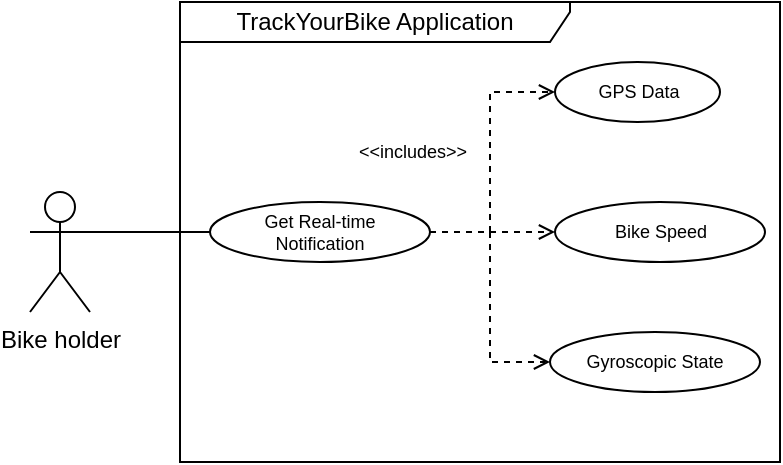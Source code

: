 <mxfile version="15.4.0" type="device"><diagram id="r8Grfr7jQkBwMPgQjrcC" name="Page-1"><mxGraphModel dx="514" dy="384" grid="1" gridSize="10" guides="1" tooltips="1" connect="1" arrows="1" fold="1" page="1" pageScale="1" pageWidth="1169" pageHeight="827" math="0" shadow="0"><root><mxCell id="0"/><mxCell id="1" parent="0"/><mxCell id="HV0v0A446_wF8BR24bNS-2" value="TrackYourBike Application" style="shape=umlFrame;whiteSpace=wrap;html=1;width=195;height=20;" vertex="1" parent="1"><mxGeometry x="285" y="145" width="300" height="230" as="geometry"/></mxCell><mxCell id="HV0v0A446_wF8BR24bNS-6" style="edgeStyle=orthogonalEdgeStyle;rounded=0;orthogonalLoop=1;jettySize=auto;html=1;exitX=1;exitY=0.333;exitDx=0;exitDy=0;exitPerimeter=0;entryX=0;entryY=0.5;entryDx=0;entryDy=0;fontSize=9;endArrow=none;endFill=0;" edge="1" parent="1" source="HV0v0A446_wF8BR24bNS-1" target="HV0v0A446_wF8BR24bNS-5"><mxGeometry relative="1" as="geometry"/></mxCell><mxCell id="HV0v0A446_wF8BR24bNS-1" value="Bike holder" style="shape=umlActor;verticalLabelPosition=bottom;verticalAlign=top;html=1;" vertex="1" parent="1"><mxGeometry x="210" y="240" width="30" height="60" as="geometry"/></mxCell><mxCell id="HV0v0A446_wF8BR24bNS-3" value="GPS Data" style="ellipse;whiteSpace=wrap;html=1;fontSize=9;" vertex="1" parent="1"><mxGeometry x="472.5" y="175" width="82.5" height="30" as="geometry"/></mxCell><mxCell id="HV0v0A446_wF8BR24bNS-4" value="Bike Speed" style="ellipse;whiteSpace=wrap;html=1;fontSize=9;" vertex="1" parent="1"><mxGeometry x="472.5" y="245" width="105" height="30" as="geometry"/></mxCell><mxCell id="HV0v0A446_wF8BR24bNS-9" style="edgeStyle=orthogonalEdgeStyle;rounded=0;orthogonalLoop=1;jettySize=auto;html=1;exitX=1;exitY=0.5;exitDx=0;exitDy=0;entryX=0;entryY=0.5;entryDx=0;entryDy=0;fontSize=9;endArrow=open;endFill=0;dashed=1;" edge="1" parent="1" source="HV0v0A446_wF8BR24bNS-5" target="HV0v0A446_wF8BR24bNS-3"><mxGeometry relative="1" as="geometry"><Array as="points"><mxPoint x="440" y="260"/><mxPoint x="440" y="190"/></Array></mxGeometry></mxCell><mxCell id="HV0v0A446_wF8BR24bNS-10" style="edgeStyle=orthogonalEdgeStyle;rounded=0;orthogonalLoop=1;jettySize=auto;html=1;exitX=1;exitY=0.5;exitDx=0;exitDy=0;entryX=0;entryY=0.5;entryDx=0;entryDy=0;fontSize=9;endArrow=open;endFill=0;dashed=1;" edge="1" parent="1" source="HV0v0A446_wF8BR24bNS-5" target="HV0v0A446_wF8BR24bNS-4"><mxGeometry relative="1" as="geometry"/></mxCell><mxCell id="HV0v0A446_wF8BR24bNS-12" value="&amp;lt;&amp;lt;includes&amp;gt;&amp;gt;" style="edgeLabel;html=1;align=center;verticalAlign=middle;resizable=0;points=[];fontSize=9;" vertex="1" connectable="0" parent="HV0v0A446_wF8BR24bNS-10"><mxGeometry x="0.388" y="-2" relative="1" as="geometry"><mxPoint x="-53" y="-42" as="offset"/></mxGeometry></mxCell><mxCell id="HV0v0A446_wF8BR24bNS-11" style="edgeStyle=orthogonalEdgeStyle;rounded=0;orthogonalLoop=1;jettySize=auto;html=1;exitX=1;exitY=0.5;exitDx=0;exitDy=0;entryX=0;entryY=0.5;entryDx=0;entryDy=0;fontSize=9;endArrow=open;endFill=0;dashed=1;" edge="1" parent="1" source="HV0v0A446_wF8BR24bNS-5" target="HV0v0A446_wF8BR24bNS-8"><mxGeometry relative="1" as="geometry"/></mxCell><mxCell id="HV0v0A446_wF8BR24bNS-5" value="Get Real-time&lt;br style=&quot;font-size: 9px;&quot;&gt;Notification" style="ellipse;whiteSpace=wrap;html=1;fontSize=9;" vertex="1" parent="1"><mxGeometry x="300" y="245" width="110" height="30" as="geometry"/></mxCell><mxCell id="HV0v0A446_wF8BR24bNS-8" value="Gyroscopic State" style="ellipse;whiteSpace=wrap;html=1;fontSize=9;" vertex="1" parent="1"><mxGeometry x="470" y="310" width="105" height="30" as="geometry"/></mxCell></root></mxGraphModel></diagram></mxfile>
